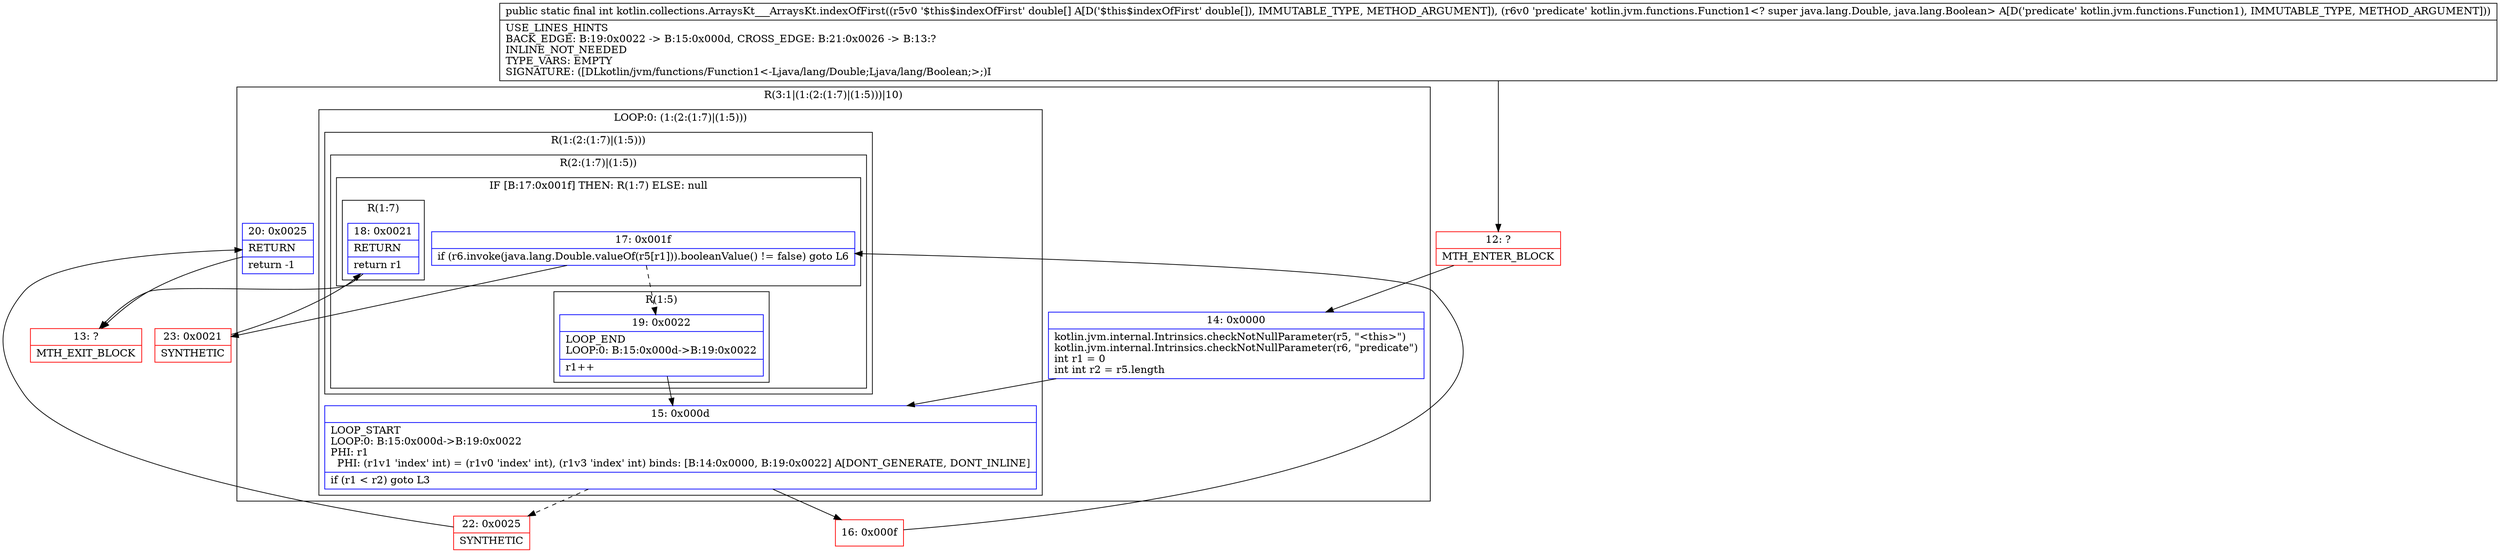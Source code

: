 digraph "CFG forkotlin.collections.ArraysKt___ArraysKt.indexOfFirst([DLkotlin\/jvm\/functions\/Function1;)I" {
subgraph cluster_Region_883559506 {
label = "R(3:1|(1:(2:(1:7)|(1:5)))|10)";
node [shape=record,color=blue];
Node_14 [shape=record,label="{14\:\ 0x0000|kotlin.jvm.internal.Intrinsics.checkNotNullParameter(r5, \"\<this\>\")\lkotlin.jvm.internal.Intrinsics.checkNotNullParameter(r6, \"predicate\")\lint r1 = 0\lint int r2 = r5.length\l}"];
subgraph cluster_LoopRegion_53611535 {
label = "LOOP:0: (1:(2:(1:7)|(1:5)))";
node [shape=record,color=blue];
Node_15 [shape=record,label="{15\:\ 0x000d|LOOP_START\lLOOP:0: B:15:0x000d\-\>B:19:0x0022\lPHI: r1 \l  PHI: (r1v1 'index' int) = (r1v0 'index' int), (r1v3 'index' int) binds: [B:14:0x0000, B:19:0x0022] A[DONT_GENERATE, DONT_INLINE]\l|if (r1 \< r2) goto L3\l}"];
subgraph cluster_Region_1456815717 {
label = "R(1:(2:(1:7)|(1:5)))";
node [shape=record,color=blue];
subgraph cluster_Region_637450691 {
label = "R(2:(1:7)|(1:5))";
node [shape=record,color=blue];
subgraph cluster_IfRegion_35875451 {
label = "IF [B:17:0x001f] THEN: R(1:7) ELSE: null";
node [shape=record,color=blue];
Node_17 [shape=record,label="{17\:\ 0x001f|if (r6.invoke(java.lang.Double.valueOf(r5[r1])).booleanValue() != false) goto L6\l}"];
subgraph cluster_Region_1720663793 {
label = "R(1:7)";
node [shape=record,color=blue];
Node_18 [shape=record,label="{18\:\ 0x0021|RETURN\l|return r1\l}"];
}
}
subgraph cluster_Region_1564937140 {
label = "R(1:5)";
node [shape=record,color=blue];
Node_19 [shape=record,label="{19\:\ 0x0022|LOOP_END\lLOOP:0: B:15:0x000d\-\>B:19:0x0022\l|r1++\l}"];
}
}
}
}
Node_20 [shape=record,label="{20\:\ 0x0025|RETURN\l|return \-1\l}"];
}
Node_12 [shape=record,color=red,label="{12\:\ ?|MTH_ENTER_BLOCK\l}"];
Node_16 [shape=record,color=red,label="{16\:\ 0x000f}"];
Node_23 [shape=record,color=red,label="{23\:\ 0x0021|SYNTHETIC\l}"];
Node_13 [shape=record,color=red,label="{13\:\ ?|MTH_EXIT_BLOCK\l}"];
Node_22 [shape=record,color=red,label="{22\:\ 0x0025|SYNTHETIC\l}"];
MethodNode[shape=record,label="{public static final int kotlin.collections.ArraysKt___ArraysKt.indexOfFirst((r5v0 '$this$indexOfFirst' double[] A[D('$this$indexOfFirst' double[]), IMMUTABLE_TYPE, METHOD_ARGUMENT]), (r6v0 'predicate' kotlin.jvm.functions.Function1\<? super java.lang.Double, java.lang.Boolean\> A[D('predicate' kotlin.jvm.functions.Function1), IMMUTABLE_TYPE, METHOD_ARGUMENT]))  | USE_LINES_HINTS\lBACK_EDGE: B:19:0x0022 \-\> B:15:0x000d, CROSS_EDGE: B:21:0x0026 \-\> B:13:?\lINLINE_NOT_NEEDED\lTYPE_VARS: EMPTY\lSIGNATURE: ([DLkotlin\/jvm\/functions\/Function1\<\-Ljava\/lang\/Double;Ljava\/lang\/Boolean;\>;)I\l}"];
MethodNode -> Node_12;Node_14 -> Node_15;
Node_15 -> Node_16;
Node_15 -> Node_22[style=dashed];
Node_17 -> Node_19[style=dashed];
Node_17 -> Node_23;
Node_18 -> Node_13;
Node_19 -> Node_15;
Node_20 -> Node_13;
Node_12 -> Node_14;
Node_16 -> Node_17;
Node_23 -> Node_18;
Node_22 -> Node_20;
}


